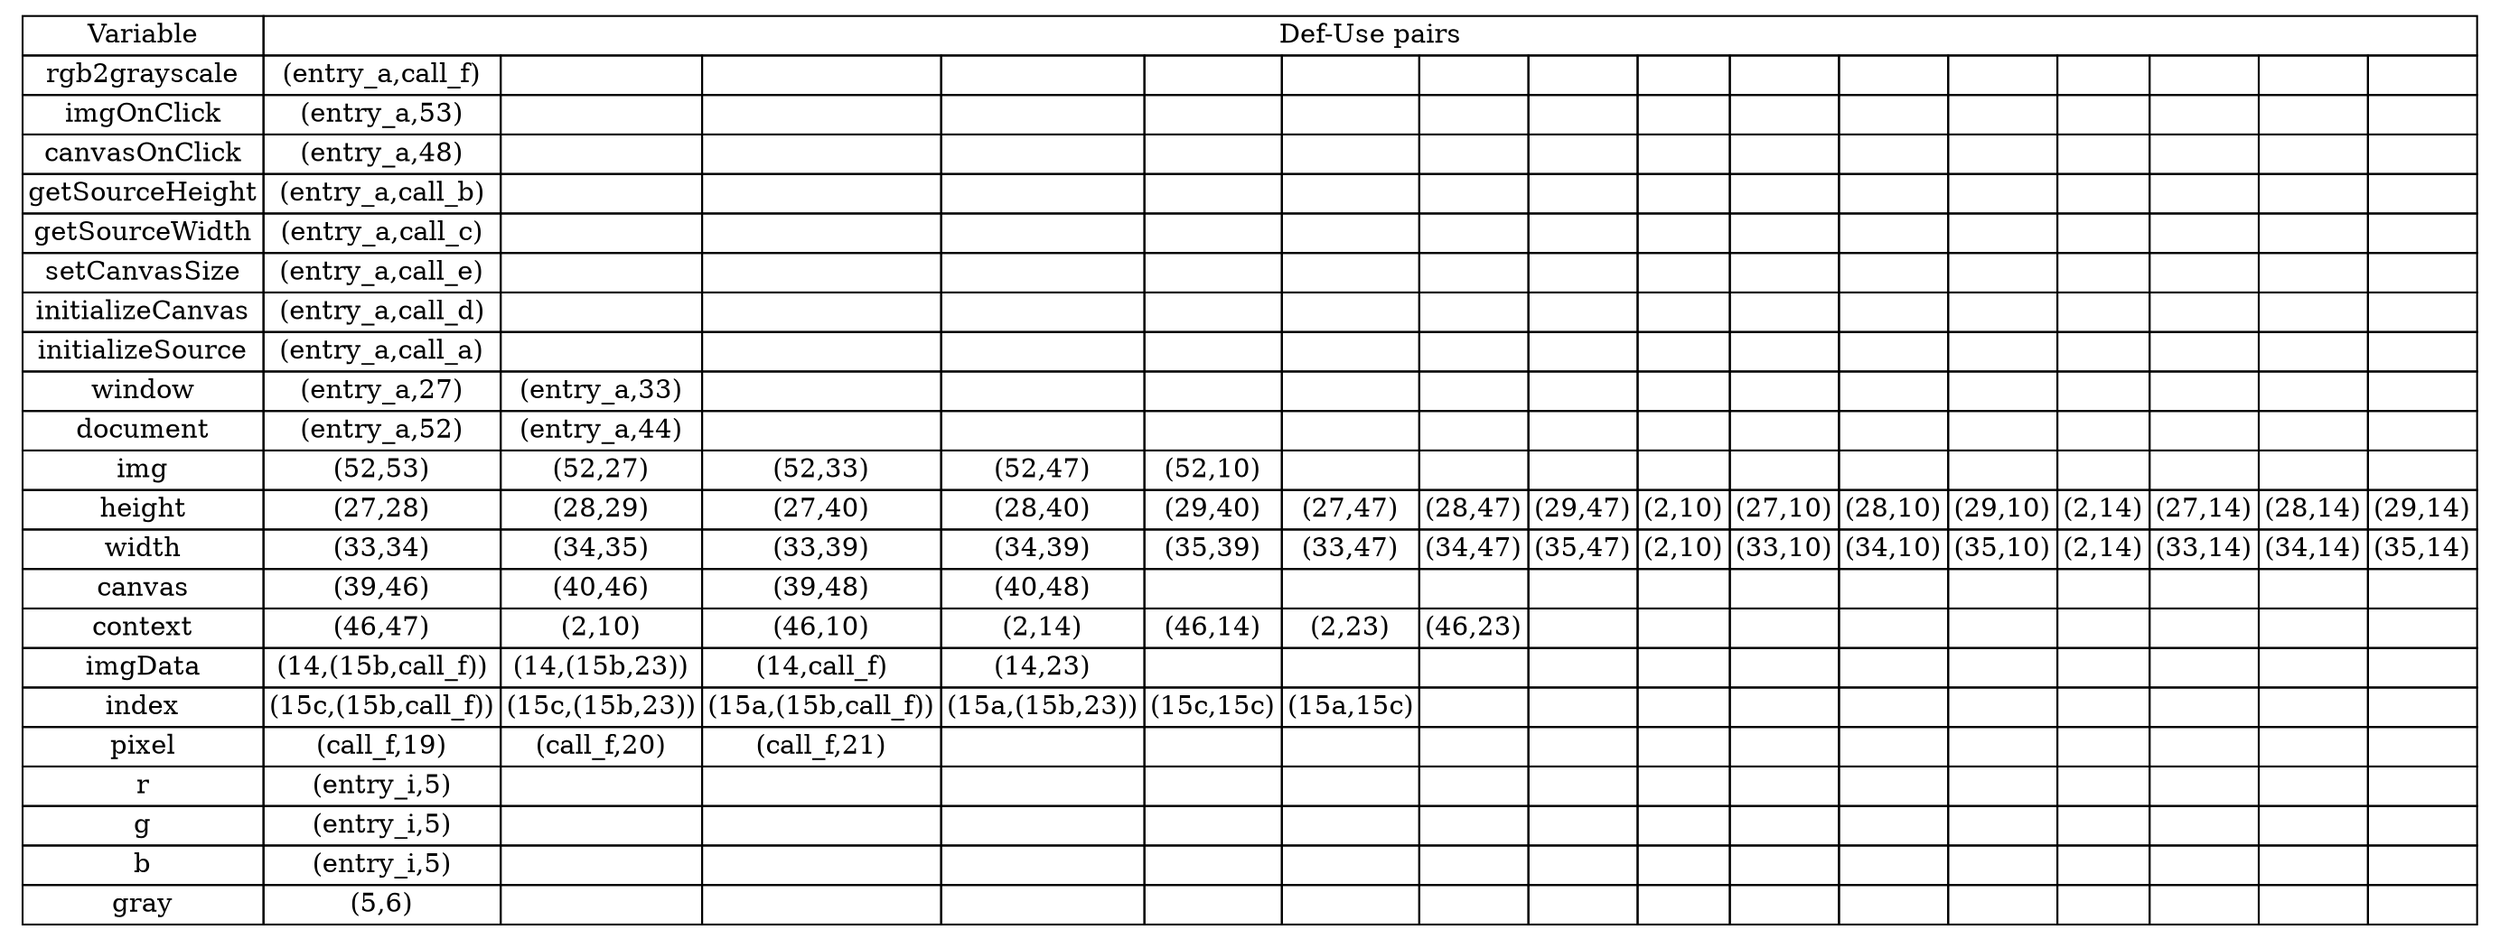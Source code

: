 digraph structs {
node [shape="plaintext"]
struct1 [label=<
<TABLE BORDER="0" CELLBORDER="1" CELLSPACING="0">
<tr><td>Variable</td><td COLSPAN="16">Def-Use pairs</td></tr><tr><td>rgb2grayscale</td><td>(entry_a,call_f)</td><td></td><td></td><td></td><td></td><td></td><td></td><td></td><td></td><td></td><td></td><td></td><td></td><td></td><td></td><td></td></tr>
<tr><td>imgOnClick</td><td>(entry_a,53)</td><td></td><td></td><td></td><td></td><td></td><td></td><td></td><td></td><td></td><td></td><td></td><td></td><td></td><td></td><td></td></tr>
<tr><td>canvasOnClick</td><td>(entry_a,48)</td><td></td><td></td><td></td><td></td><td></td><td></td><td></td><td></td><td></td><td></td><td></td><td></td><td></td><td></td><td></td></tr>
<tr><td>getSourceHeight</td><td>(entry_a,call_b)</td><td></td><td></td><td></td><td></td><td></td><td></td><td></td><td></td><td></td><td></td><td></td><td></td><td></td><td></td><td></td></tr>
<tr><td>getSourceWidth</td><td>(entry_a,call_c)</td><td></td><td></td><td></td><td></td><td></td><td></td><td></td><td></td><td></td><td></td><td></td><td></td><td></td><td></td><td></td></tr>
<tr><td>setCanvasSize</td><td>(entry_a,call_e)</td><td></td><td></td><td></td><td></td><td></td><td></td><td></td><td></td><td></td><td></td><td></td><td></td><td></td><td></td><td></td></tr>
<tr><td>initializeCanvas</td><td>(entry_a,call_d)</td><td></td><td></td><td></td><td></td><td></td><td></td><td></td><td></td><td></td><td></td><td></td><td></td><td></td><td></td><td></td></tr>
<tr><td>initializeSource</td><td>(entry_a,call_a)</td><td></td><td></td><td></td><td></td><td></td><td></td><td></td><td></td><td></td><td></td><td></td><td></td><td></td><td></td><td></td></tr>
<tr><td>window</td><td>(entry_a,27)</td><td>(entry_a,33)</td><td></td><td></td><td></td><td></td><td></td><td></td><td></td><td></td><td></td><td></td><td></td><td></td><td></td><td></td></tr>
<tr><td>document</td><td>(entry_a,52)</td><td>(entry_a,44)</td><td></td><td></td><td></td><td></td><td></td><td></td><td></td><td></td><td></td><td></td><td></td><td></td><td></td><td></td></tr>
<tr><td>img</td><td>(52,53)</td><td>(52,27)</td><td>(52,33)</td><td>(52,47)</td><td>(52,10)</td><td></td><td></td><td></td><td></td><td></td><td></td><td></td><td></td><td></td><td></td><td></td></tr>
<tr><td>height</td><td>(27,28)</td><td>(28,29)</td><td>(27,40)</td><td>(28,40)</td><td>(29,40)</td><td>(27,47)</td><td>(28,47)</td><td>(29,47)</td><td>(2,10)</td><td>(27,10)</td><td>(28,10)</td><td>(29,10)</td><td>(2,14)</td><td>(27,14)</td><td>(28,14)</td><td>(29,14)</td></tr>
<tr><td>width</td><td>(33,34)</td><td>(34,35)</td><td>(33,39)</td><td>(34,39)</td><td>(35,39)</td><td>(33,47)</td><td>(34,47)</td><td>(35,47)</td><td>(2,10)</td><td>(33,10)</td><td>(34,10)</td><td>(35,10)</td><td>(2,14)</td><td>(33,14)</td><td>(34,14)</td><td>(35,14)</td></tr>
<tr><td>canvas</td><td>(39,46)</td><td>(40,46)</td><td>(39,48)</td><td>(40,48)</td><td></td><td></td><td></td><td></td><td></td><td></td><td></td><td></td><td></td><td></td><td></td><td></td></tr>
<tr><td>context</td><td>(46,47)</td><td>(2,10)</td><td>(46,10)</td><td>(2,14)</td><td>(46,14)</td><td>(2,23)</td><td>(46,23)</td><td></td><td></td><td></td><td></td><td></td><td></td><td></td><td></td><td></td></tr>
<tr><td>imgData</td><td>(14,(15b,call_f))</td><td>(14,(15b,23))</td><td>(14,call_f)</td><td>(14,23)</td><td></td><td></td><td></td><td></td><td></td><td></td><td></td><td></td><td></td><td></td><td></td><td></td></tr>
<tr><td>index</td><td>(15c,(15b,call_f))</td><td>(15c,(15b,23))</td><td>(15a,(15b,call_f))</td><td>(15a,(15b,23))</td><td>(15c,15c)</td><td>(15a,15c)</td><td></td><td></td><td></td><td></td><td></td><td></td><td></td><td></td><td></td><td></td></tr>
<tr><td>pixel</td><td>(call_f,19)</td><td>(call_f,20)</td><td>(call_f,21)</td><td></td><td></td><td></td><td></td><td></td><td></td><td></td><td></td><td></td><td></td><td></td><td></td><td></td></tr>
<tr><td>r</td><td>(entry_i,5)</td><td></td><td></td><td></td><td></td><td></td><td></td><td></td><td></td><td></td><td></td><td></td><td></td><td></td><td></td><td></td></tr>
<tr><td>g</td><td>(entry_i,5)</td><td></td><td></td><td></td><td></td><td></td><td></td><td></td><td></td><td></td><td></td><td></td><td></td><td></td><td></td><td></td></tr>
<tr><td>b</td><td>(entry_i,5)</td><td></td><td></td><td></td><td></td><td></td><td></td><td></td><td></td><td></td><td></td><td></td><td></td><td></td><td></td><td></td></tr>
<tr><td>gray</td><td>(5,6)</td><td></td><td></td><td></td><td></td><td></td><td></td><td></td><td></td><td></td><td></td><td></td><td></td><td></td><td></td><td></td></tr>
</TABLE>
>];
}